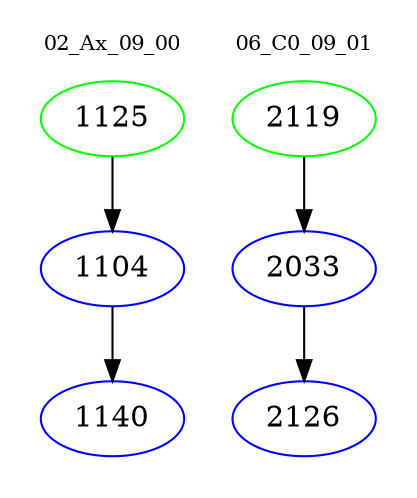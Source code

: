 digraph{
subgraph cluster_0 {
color = white
label = "02_Ax_09_00";
fontsize=10;
T0_1125 [label="1125", color="green"]
T0_1125 -> T0_1104 [color="black"]
T0_1104 [label="1104", color="blue"]
T0_1104 -> T0_1140 [color="black"]
T0_1140 [label="1140", color="blue"]
}
subgraph cluster_1 {
color = white
label = "06_C0_09_01";
fontsize=10;
T1_2119 [label="2119", color="green"]
T1_2119 -> T1_2033 [color="black"]
T1_2033 [label="2033", color="blue"]
T1_2033 -> T1_2126 [color="black"]
T1_2126 [label="2126", color="blue"]
}
}
